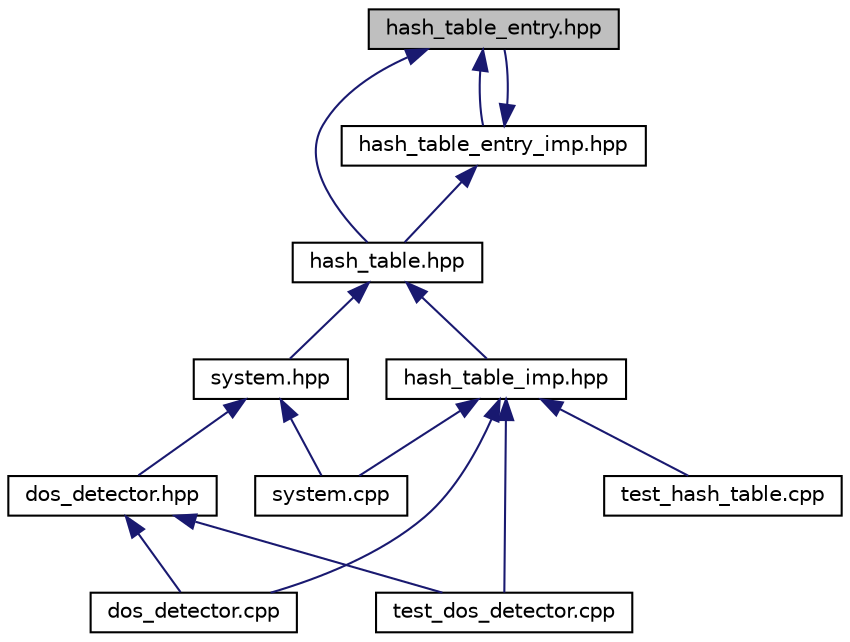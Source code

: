 digraph "hash_table_entry.hpp"
{
 // LATEX_PDF_SIZE
  edge [fontname="Helvetica",fontsize="10",labelfontname="Helvetica",labelfontsize="10"];
  node [fontname="Helvetica",fontsize="10",shape=record];
  Node1 [label="hash_table_entry.hpp",height=0.2,width=0.4,color="black", fillcolor="grey75", style="filled", fontcolor="black",tooltip=" "];
  Node1 -> Node2 [dir="back",color="midnightblue",fontsize="10",style="solid"];
  Node2 [label="hash_table.hpp",height=0.2,width=0.4,color="black", fillcolor="white", style="filled",URL="$hash__table_8hpp.html",tooltip=" "];
  Node2 -> Node3 [dir="back",color="midnightblue",fontsize="10",style="solid"];
  Node3 [label="hash_table_imp.hpp",height=0.2,width=0.4,color="black", fillcolor="white", style="filled",URL="$hash__table__imp_8hpp.html",tooltip=" "];
  Node3 -> Node4 [dir="back",color="midnightblue",fontsize="10",style="solid"];
  Node4 [label="dos_detector.cpp",height=0.2,width=0.4,color="black", fillcolor="white", style="filled",URL="$dos__detector_8cpp.html",tooltip=" "];
  Node3 -> Node5 [dir="back",color="midnightblue",fontsize="10",style="solid"];
  Node5 [label="system.cpp",height=0.2,width=0.4,color="black", fillcolor="white", style="filled",URL="$system_8cpp.html",tooltip=" "];
  Node3 -> Node6 [dir="back",color="midnightblue",fontsize="10",style="solid"];
  Node6 [label="test_dos_detector.cpp",height=0.2,width=0.4,color="black", fillcolor="white", style="filled",URL="$test__dos__detector_8cpp.html",tooltip=" "];
  Node3 -> Node7 [dir="back",color="midnightblue",fontsize="10",style="solid"];
  Node7 [label="test_hash_table.cpp",height=0.2,width=0.4,color="black", fillcolor="white", style="filled",URL="$test__hash__table_8cpp.html",tooltip=" "];
  Node2 -> Node8 [dir="back",color="midnightblue",fontsize="10",style="solid"];
  Node8 [label="system.hpp",height=0.2,width=0.4,color="black", fillcolor="white", style="filled",URL="$system_8hpp.html",tooltip=" "];
  Node8 -> Node9 [dir="back",color="midnightblue",fontsize="10",style="solid"];
  Node9 [label="dos_detector.hpp",height=0.2,width=0.4,color="black", fillcolor="white", style="filled",URL="$dos__detector_8hpp.html",tooltip=" "];
  Node9 -> Node4 [dir="back",color="midnightblue",fontsize="10",style="solid"];
  Node9 -> Node6 [dir="back",color="midnightblue",fontsize="10",style="solid"];
  Node8 -> Node5 [dir="back",color="midnightblue",fontsize="10",style="solid"];
  Node1 -> Node10 [dir="back",color="midnightblue",fontsize="10",style="solid"];
  Node10 [label="hash_table_entry_imp.hpp",height=0.2,width=0.4,color="black", fillcolor="white", style="filled",URL="$hash__table__entry__imp_8hpp.html",tooltip=" "];
  Node10 -> Node2 [dir="back",color="midnightblue",fontsize="10",style="solid"];
  Node10 -> Node1 [dir="back",color="midnightblue",fontsize="10",style="solid"];
}
